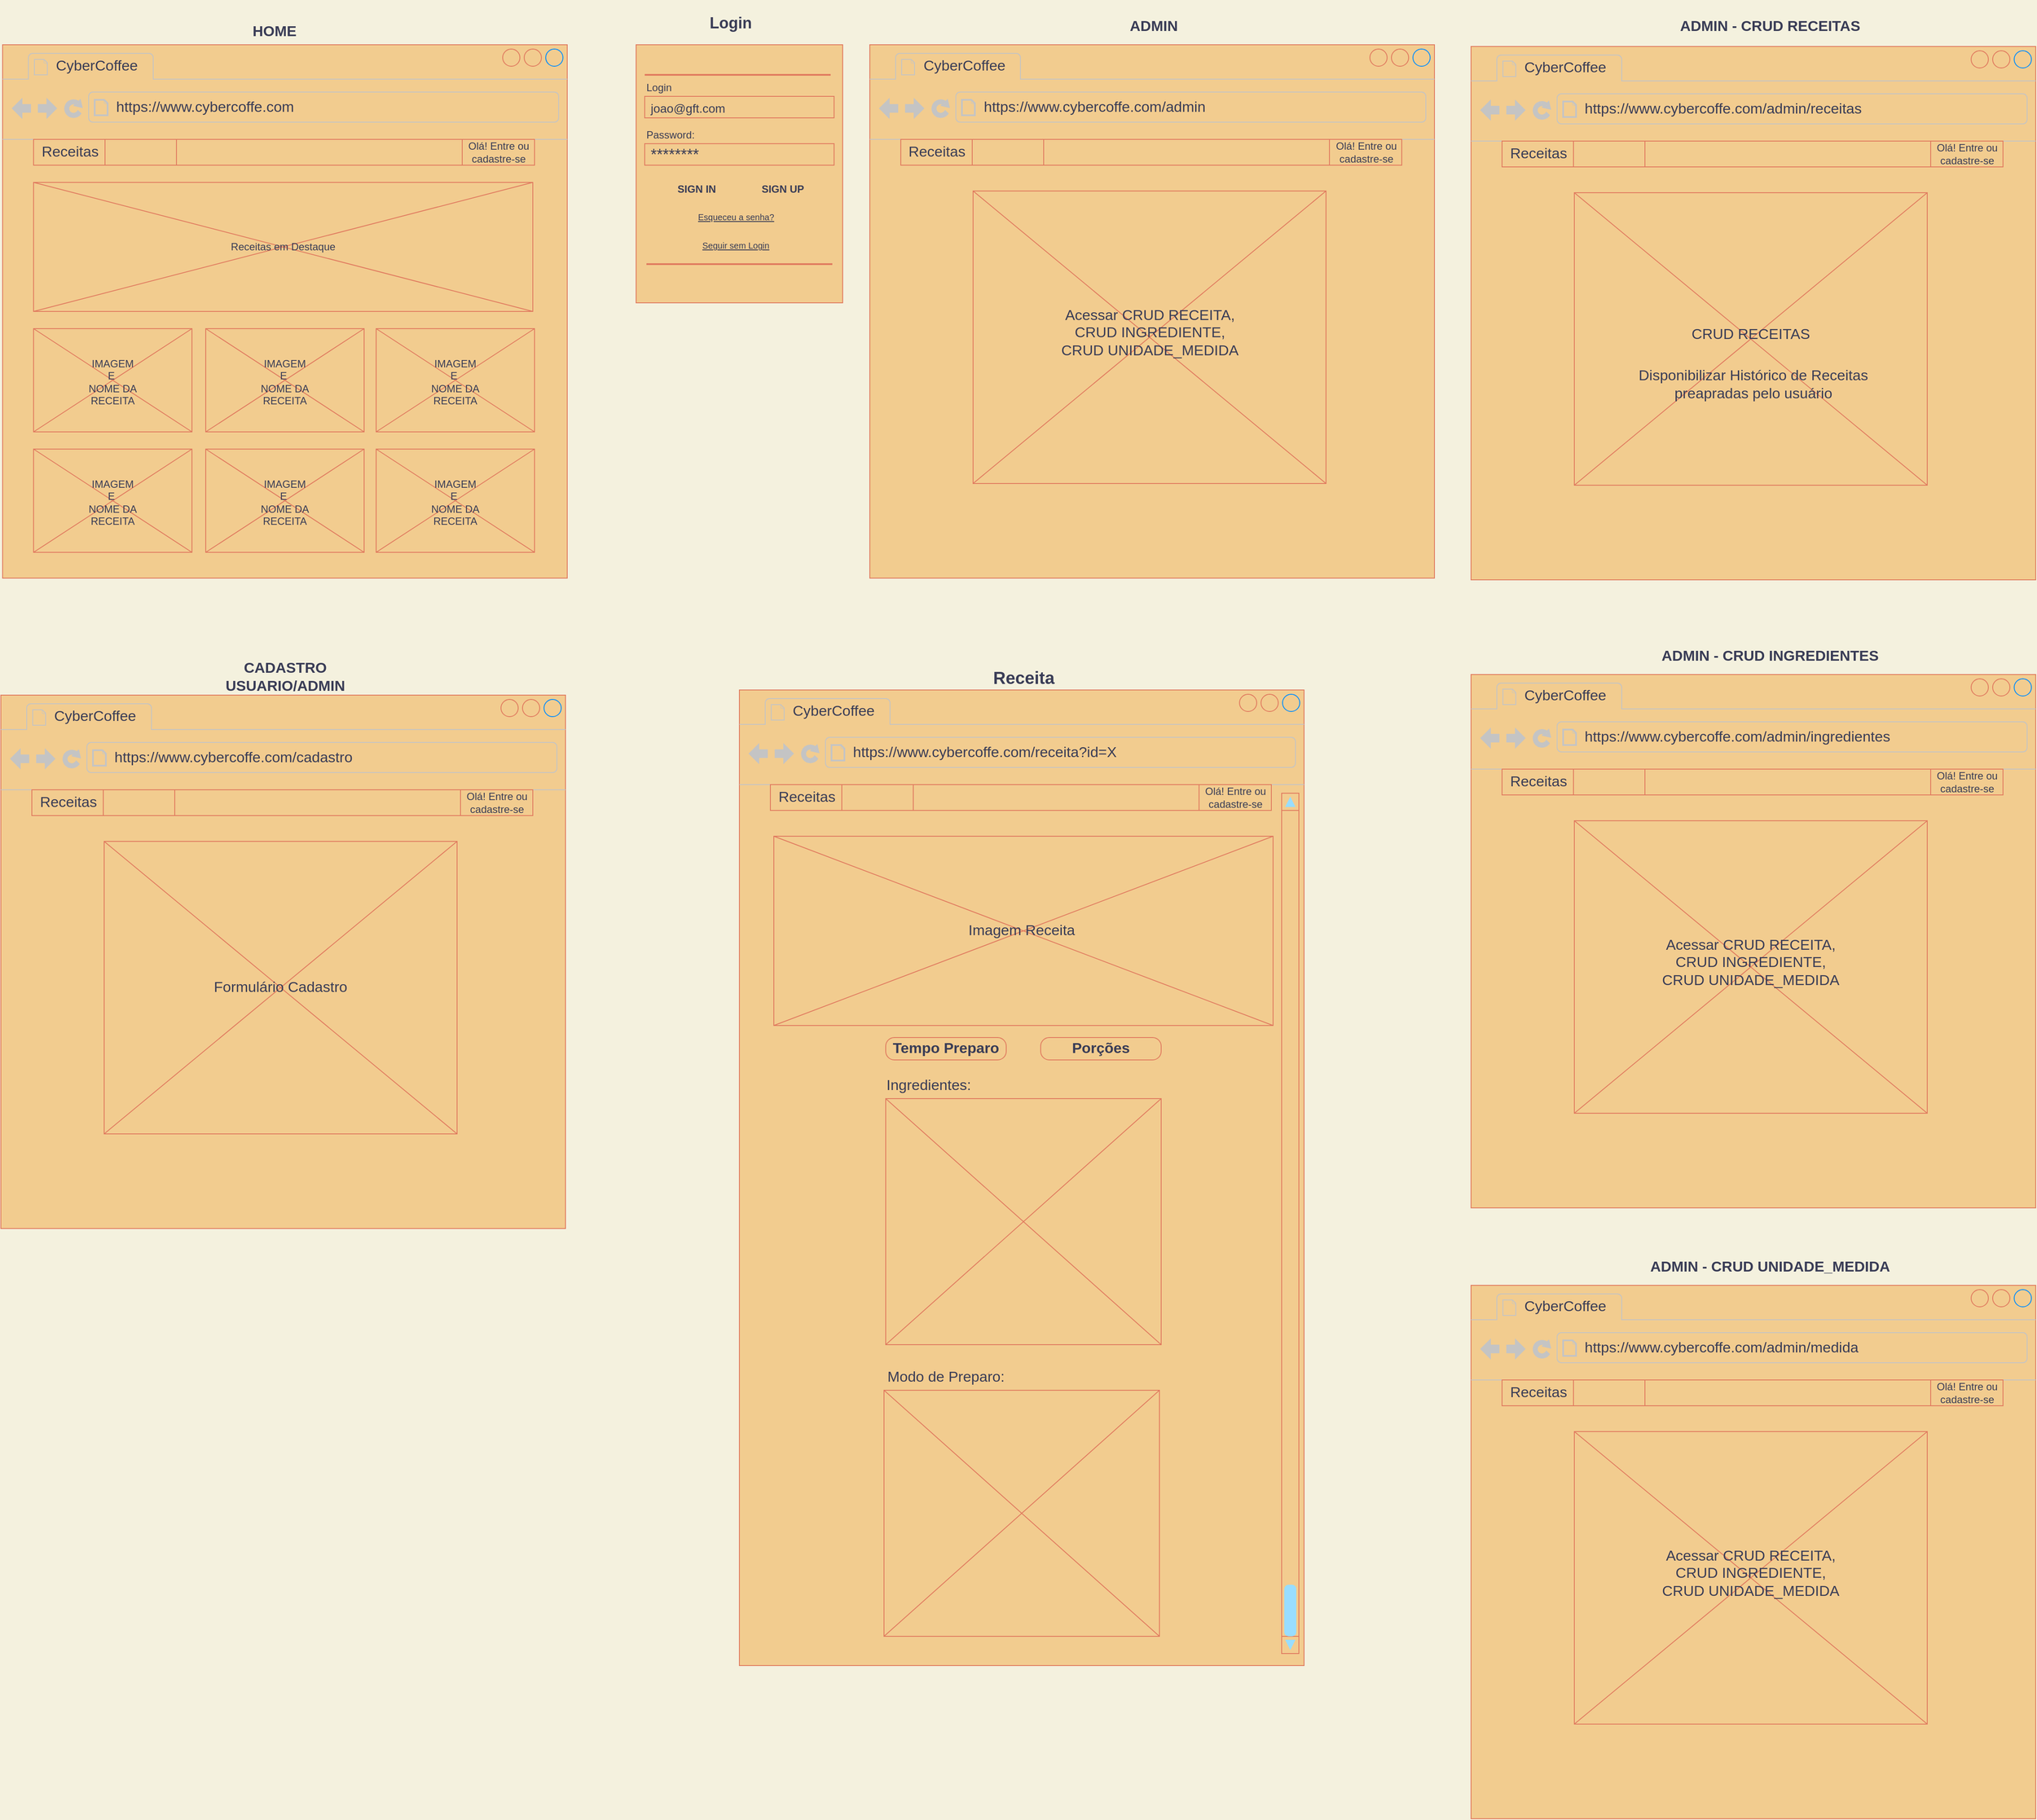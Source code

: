 <mxfile version="19.0.3" type="device"><diagram id="jjVyW16uCCiBcbhnfG_C" name="Página-1"><mxGraphModel dx="2031" dy="3574" grid="1" gridSize="10" guides="1" tooltips="1" connect="1" arrows="1" fold="1" page="1" pageScale="1" pageWidth="827" pageHeight="1169" background="#F4F1DE" math="0" shadow="0"><root><mxCell id="0"/><mxCell id="1" parent="0"/><mxCell id="4cpwb8v6ykWCGpFKs08z-1" value="" style="strokeWidth=1;shadow=0;dashed=0;align=center;html=1;shape=mxgraph.mockup.containers.browserWindow;rSize=0;strokeColor=#E07A5F;strokeColor2=#008cff;strokeColor3=#c4c4c4;mainText=,;recursiveResize=0;fillColor=#F2CC8F;fontColor=#393C56;" parent="1" vertex="1"><mxGeometry x="14" y="-1960" width="656" height="620" as="geometry"/></mxCell><mxCell id="4cpwb8v6ykWCGpFKs08z-2" value="CyberCoffee" style="strokeWidth=1;shadow=0;dashed=0;align=center;html=1;shape=mxgraph.mockup.containers.anchor;fontSize=17;fontColor=#393C56;align=left;fillColor=#F2CC8F;strokeColor=#E07A5F;" parent="4cpwb8v6ykWCGpFKs08z-1" vertex="1"><mxGeometry x="60" y="12" width="110" height="26" as="geometry"/></mxCell><mxCell id="4cpwb8v6ykWCGpFKs08z-3" value="https://www.cybercoffe.com" style="strokeWidth=1;shadow=0;dashed=0;align=center;html=1;shape=mxgraph.mockup.containers.anchor;rSize=0;fontSize=17;fontColor=#393C56;align=left;fillColor=#F2CC8F;strokeColor=#E07A5F;" parent="4cpwb8v6ykWCGpFKs08z-1" vertex="1"><mxGeometry x="130" y="60" width="250" height="26" as="geometry"/></mxCell><mxCell id="9Ux-P8UsHL5YYYTWei8G-8" value="" style="strokeWidth=1;shadow=0;dashed=0;align=center;html=1;shape=mxgraph.mockup.forms.rrect;rSize=0;strokeColor=#E07A5F;fillColor=#F2CC8F;fontColor=#393C56;" vertex="1" parent="4cpwb8v6ykWCGpFKs08z-1"><mxGeometry x="36" y="110" width="498" height="30" as="geometry"/></mxCell><mxCell id="9Ux-P8UsHL5YYYTWei8G-9" value="Receitas" style="strokeColor=#E07A5F;fillColor=#F2CC8F;strokeWidth=1;shadow=0;dashed=0;align=center;html=1;shape=mxgraph.mockup.forms.rrect;rSize=0;fontSize=17;fontColor=#393C56;" vertex="1" parent="9Ux-P8UsHL5YYYTWei8G-8"><mxGeometry width="83" height="30" as="geometry"/></mxCell><mxCell id="9Ux-P8UsHL5YYYTWei8G-10" value="" style="strokeColor=#E07A5F;fillColor=#F2CC8F;strokeWidth=1;shadow=0;dashed=0;align=center;html=1;shape=mxgraph.mockup.forms.rrect;rSize=0;fontSize=17;fontColor=#393C56;" vertex="1" parent="9Ux-P8UsHL5YYYTWei8G-8"><mxGeometry x="83" width="83" height="30" as="geometry"/></mxCell><mxCell id="9Ux-P8UsHL5YYYTWei8G-15" value="Olá! Entre ou &lt;br&gt;cadastre-se" style="strokeWidth=1;shadow=0;dashed=0;align=center;html=1;shape=mxgraph.mockup.forms.rrect;rSize=0;strokeColor=#E07A5F;fillColor=#F2CC8F;fontColor=#393C56;" vertex="1" parent="4cpwb8v6ykWCGpFKs08z-1"><mxGeometry x="534" y="110" width="84" height="30" as="geometry"/></mxCell><mxCell id="9Ux-P8UsHL5YYYTWei8G-20" value="" style="verticalLabelPosition=bottom;shadow=0;dashed=0;align=center;html=1;verticalAlign=top;strokeWidth=1;shape=mxgraph.mockup.graphics.simpleIcon;strokeColor=#E07A5F;fillColor=#F2CC8F;fontColor=#393C56;" vertex="1" parent="4cpwb8v6ykWCGpFKs08z-1"><mxGeometry x="236" y="330" width="184" height="120" as="geometry"/></mxCell><mxCell id="9Ux-P8UsHL5YYYTWei8G-23" value="&lt;br&gt;IMAGEM E&amp;nbsp;&lt;br&gt;NOME DA RECEITA" style="text;html=1;strokeColor=none;fillColor=none;align=center;verticalAlign=middle;whiteSpace=wrap;rounded=0;fontColor=#393C56;" vertex="1" parent="4cpwb8v6ykWCGpFKs08z-1"><mxGeometry x="298" y="370" width="60" height="30" as="geometry"/></mxCell><mxCell id="9Ux-P8UsHL5YYYTWei8G-50" value="" style="verticalLabelPosition=bottom;shadow=0;dashed=0;align=center;html=1;verticalAlign=top;strokeWidth=1;shape=mxgraph.mockup.graphics.simpleIcon;strokeColor=#E07A5F;fillColor=#F2CC8F;fontColor=#393C56;" vertex="1" parent="4cpwb8v6ykWCGpFKs08z-1"><mxGeometry x="36" y="330" width="184" height="120" as="geometry"/></mxCell><mxCell id="9Ux-P8UsHL5YYYTWei8G-51" value="&lt;br&gt;IMAGEM E&amp;nbsp;&lt;br&gt;NOME DA RECEITA" style="text;html=1;strokeColor=none;fillColor=none;align=center;verticalAlign=middle;whiteSpace=wrap;rounded=0;fontColor=#393C56;" vertex="1" parent="4cpwb8v6ykWCGpFKs08z-1"><mxGeometry x="98" y="370" width="60" height="30" as="geometry"/></mxCell><mxCell id="9Ux-P8UsHL5YYYTWei8G-53" value="" style="verticalLabelPosition=bottom;shadow=0;dashed=0;align=center;html=1;verticalAlign=top;strokeWidth=1;shape=mxgraph.mockup.graphics.simpleIcon;strokeColor=#E07A5F;fillColor=#F2CC8F;fontColor=#393C56;" vertex="1" parent="4cpwb8v6ykWCGpFKs08z-1"><mxGeometry x="434" y="330" width="184" height="120" as="geometry"/></mxCell><mxCell id="9Ux-P8UsHL5YYYTWei8G-54" value="&lt;br&gt;IMAGEM E&amp;nbsp;&lt;br&gt;NOME DA RECEITA" style="text;html=1;strokeColor=none;fillColor=none;align=center;verticalAlign=middle;whiteSpace=wrap;rounded=0;fontColor=#393C56;" vertex="1" parent="4cpwb8v6ykWCGpFKs08z-1"><mxGeometry x="496" y="370" width="60" height="30" as="geometry"/></mxCell><mxCell id="9Ux-P8UsHL5YYYTWei8G-55" value="" style="verticalLabelPosition=bottom;shadow=0;dashed=0;align=center;html=1;verticalAlign=top;strokeWidth=1;shape=mxgraph.mockup.graphics.simpleIcon;strokeColor=#E07A5F;fillColor=#F2CC8F;fontColor=#393C56;" vertex="1" parent="4cpwb8v6ykWCGpFKs08z-1"><mxGeometry x="236" y="470" width="184" height="120" as="geometry"/></mxCell><mxCell id="9Ux-P8UsHL5YYYTWei8G-56" value="&lt;br&gt;IMAGEM E&amp;nbsp;&lt;br&gt;NOME DA RECEITA" style="text;html=1;strokeColor=none;fillColor=none;align=center;verticalAlign=middle;whiteSpace=wrap;rounded=0;fontColor=#393C56;" vertex="1" parent="4cpwb8v6ykWCGpFKs08z-1"><mxGeometry x="298" y="510" width="60" height="30" as="geometry"/></mxCell><mxCell id="9Ux-P8UsHL5YYYTWei8G-57" value="" style="verticalLabelPosition=bottom;shadow=0;dashed=0;align=center;html=1;verticalAlign=top;strokeWidth=1;shape=mxgraph.mockup.graphics.simpleIcon;strokeColor=#E07A5F;fillColor=#F2CC8F;fontColor=#393C56;" vertex="1" parent="4cpwb8v6ykWCGpFKs08z-1"><mxGeometry x="36" y="470" width="184" height="120" as="geometry"/></mxCell><mxCell id="9Ux-P8UsHL5YYYTWei8G-58" value="&lt;br&gt;IMAGEM E&amp;nbsp;&lt;br&gt;NOME DA RECEITA" style="text;html=1;strokeColor=none;fillColor=none;align=center;verticalAlign=middle;whiteSpace=wrap;rounded=0;fontColor=#393C56;" vertex="1" parent="4cpwb8v6ykWCGpFKs08z-1"><mxGeometry x="98" y="510" width="60" height="30" as="geometry"/></mxCell><mxCell id="9Ux-P8UsHL5YYYTWei8G-59" value="" style="verticalLabelPosition=bottom;shadow=0;dashed=0;align=center;html=1;verticalAlign=top;strokeWidth=1;shape=mxgraph.mockup.graphics.simpleIcon;strokeColor=#E07A5F;fillColor=#F2CC8F;fontColor=#393C56;" vertex="1" parent="4cpwb8v6ykWCGpFKs08z-1"><mxGeometry x="434" y="470" width="184" height="120" as="geometry"/></mxCell><mxCell id="9Ux-P8UsHL5YYYTWei8G-60" value="&lt;br&gt;IMAGEM E&amp;nbsp;&lt;br&gt;NOME DA RECEITA" style="text;html=1;strokeColor=none;fillColor=none;align=center;verticalAlign=middle;whiteSpace=wrap;rounded=0;fontColor=#393C56;" vertex="1" parent="4cpwb8v6ykWCGpFKs08z-1"><mxGeometry x="496" y="510" width="60" height="30" as="geometry"/></mxCell><mxCell id="4cpwb8v6ykWCGpFKs08z-4" value="&lt;font style=&quot;font-size: 18px;&quot;&gt;&lt;b&gt;Login&lt;/b&gt;&lt;/font&gt;" style="text;html=1;strokeColor=none;fillColor=none;align=center;verticalAlign=middle;whiteSpace=wrap;rounded=0;fontColor=#393C56;" parent="1" vertex="1"><mxGeometry x="810" y="-2000" width="100" height="30" as="geometry"/></mxCell><mxCell id="4cpwb8v6ykWCGpFKs08z-5" value="" style="strokeWidth=1;shadow=0;dashed=0;align=center;html=1;shape=mxgraph.mockup.forms.rrect;rSize=0;strokeColor=#E07A5F;fillColor=#F2CC8F;fontSize=18;fontColor=#393C56;" parent="1" vertex="1"><mxGeometry x="750" y="-1960" width="240" height="300" as="geometry"/></mxCell><mxCell id="4cpwb8v6ykWCGpFKs08z-6" value="" style="strokeWidth=1;shadow=0;dashed=0;align=center;html=1;shape=mxgraph.mockup.forms.anchor;fontSize=12;fontColor=#393C56;align=left;resizeWidth=1;spacingLeft=0;fillColor=#F2CC8F;strokeColor=#E07A5F;" parent="4cpwb8v6ykWCGpFKs08z-5" vertex="1"><mxGeometry width="120" height="20" relative="1" as="geometry"><mxPoint x="10" y="10" as="offset"/></mxGeometry></mxCell><mxCell id="4cpwb8v6ykWCGpFKs08z-7" value="" style="shape=line;strokeColor=#E07A5F;strokeWidth=2;html=1;resizeWidth=1;fontSize=18;fillColor=#F2CC8F;fontColor=#393C56;" parent="4cpwb8v6ykWCGpFKs08z-5" vertex="1"><mxGeometry width="216" height="10" relative="1" as="geometry"><mxPoint x="10" y="30" as="offset"/></mxGeometry></mxCell><mxCell id="4cpwb8v6ykWCGpFKs08z-8" value="Login" style="strokeWidth=1;shadow=0;dashed=0;align=center;html=1;shape=mxgraph.mockup.forms.anchor;fontSize=12;fontColor=#393C56;align=left;resizeWidth=1;spacingLeft=0;fillColor=#F2CC8F;strokeColor=#E07A5F;" parent="4cpwb8v6ykWCGpFKs08z-5" vertex="1"><mxGeometry width="120" height="20" relative="1" as="geometry"><mxPoint x="10" y="40" as="offset"/></mxGeometry></mxCell><mxCell id="4cpwb8v6ykWCGpFKs08z-9" value="&lt;font style=&quot;font-size: 14px;&quot;&gt;joao@gft.com&lt;/font&gt;" style="strokeWidth=1;shadow=0;dashed=0;align=center;html=1;shape=mxgraph.mockup.forms.rrect;rSize=0;strokeColor=#E07A5F;fontColor=#393C56;align=left;spacingLeft=5;resizeWidth=1;fontSize=18;fillColor=#F2CC8F;" parent="4cpwb8v6ykWCGpFKs08z-5" vertex="1"><mxGeometry width="220" height="25" relative="1" as="geometry"><mxPoint x="10" y="60" as="offset"/></mxGeometry></mxCell><mxCell id="4cpwb8v6ykWCGpFKs08z-10" value="Password:" style="strokeWidth=1;shadow=0;dashed=0;align=center;html=1;shape=mxgraph.mockup.forms.anchor;fontSize=12;fontColor=#393C56;align=left;resizeWidth=1;spacingLeft=0;fillColor=#F2CC8F;strokeColor=#E07A5F;" parent="4cpwb8v6ykWCGpFKs08z-5" vertex="1"><mxGeometry width="120" height="20" relative="1" as="geometry"><mxPoint x="10" y="95" as="offset"/></mxGeometry></mxCell><mxCell id="4cpwb8v6ykWCGpFKs08z-11" value="********" style="strokeWidth=1;shadow=0;dashed=0;align=center;html=1;shape=mxgraph.mockup.forms.rrect;rSize=0;strokeColor=#E07A5F;fontColor=#393C56;align=left;spacingLeft=5;resizeWidth=1;fontSize=18;fillColor=#F2CC8F;" parent="4cpwb8v6ykWCGpFKs08z-5" vertex="1"><mxGeometry width="220" height="25" relative="1" as="geometry"><mxPoint x="10" y="115" as="offset"/></mxGeometry></mxCell><mxCell id="4cpwb8v6ykWCGpFKs08z-12" value="&lt;font style=&quot;font-size: 12px;&quot;&gt;SIGN IN&lt;/font&gt;" style="strokeWidth=1;shadow=0;dashed=0;align=center;html=1;shape=mxgraph.mockup.forms.rrect;rSize=5;strokeColor=none;fontColor=#393C56;fillColor=#F2CC8F;fontSize=16;fontStyle=1;" parent="4cpwb8v6ykWCGpFKs08z-5" vertex="1"><mxGeometry y="1" width="60" height="20" relative="1" as="geometry"><mxPoint x="40" y="-144" as="offset"/></mxGeometry></mxCell><mxCell id="4cpwb8v6ykWCGpFKs08z-13" value="&lt;font style=&quot;font-size: 10px;&quot;&gt;Esqueceu a senha?&lt;/font&gt;" style="strokeWidth=1;shadow=0;dashed=0;align=center;html=1;shape=mxgraph.mockup.forms.anchor;fontSize=12;fontColor=#393C56;align=left;spacingLeft=0;fontStyle=4;resizeWidth=1;fillColor=#F2CC8F;strokeColor=#E07A5F;" parent="4cpwb8v6ykWCGpFKs08z-5" vertex="1"><mxGeometry y="1" width="100" height="20" relative="1" as="geometry"><mxPoint x="70" y="-110" as="offset"/></mxGeometry></mxCell><mxCell id="4cpwb8v6ykWCGpFKs08z-14" value="" style="shape=line;strokeColor=#E07A5F;strokeWidth=2;html=1;resizeWidth=1;fontSize=18;fillColor=#F2CC8F;fontColor=#393C56;" parent="4cpwb8v6ykWCGpFKs08z-5" vertex="1"><mxGeometry y="1" width="216" height="10" relative="1" as="geometry"><mxPoint x="12" y="-50" as="offset"/></mxGeometry></mxCell><mxCell id="4cpwb8v6ykWCGpFKs08z-15" value="" style="strokeWidth=1;shadow=0;dashed=0;align=center;html=1;shape=mxgraph.mockup.forms.anchor;fontSize=12;fontColor=#393C56;align=left;spacingLeft=0;resizeWidth=1;fillColor=#F2CC8F;strokeColor=#E07A5F;" parent="4cpwb8v6ykWCGpFKs08z-5" vertex="1"><mxGeometry y="1" width="180" height="20" relative="1" as="geometry"><mxPoint x="10" y="-70" as="offset"/></mxGeometry></mxCell><mxCell id="4cpwb8v6ykWCGpFKs08z-17" value="&lt;font style=&quot;font-size: 12px;&quot;&gt;SIGN UP&lt;/font&gt;" style="strokeWidth=1;shadow=0;dashed=0;align=center;html=1;shape=mxgraph.mockup.forms.rrect;rSize=5;strokeColor=none;fontColor=#393C56;fillColor=#F2CC8F;fontSize=16;fontStyle=1;" parent="4cpwb8v6ykWCGpFKs08z-5" vertex="1"><mxGeometry x="140" y="156" width="60" height="20" as="geometry"/></mxCell><mxCell id="4cpwb8v6ykWCGpFKs08z-18" value="&lt;span style=&quot;font-size: 10px;&quot;&gt;Seguir sem Login&lt;/span&gt;" style="strokeWidth=1;shadow=0;dashed=0;align=center;html=1;shape=mxgraph.mockup.forms.anchor;fontSize=12;fontColor=#393C56;align=left;spacingLeft=0;fontStyle=4;resizeWidth=1;fillColor=#F2CC8F;strokeColor=#E07A5F;" parent="4cpwb8v6ykWCGpFKs08z-5" vertex="1"><mxGeometry x="75" y="223" width="90" height="20" as="geometry"/></mxCell><mxCell id="9Ux-P8UsHL5YYYTWei8G-18" value="" style="verticalLabelPosition=bottom;shadow=0;dashed=0;align=center;html=1;verticalAlign=top;strokeWidth=1;shape=mxgraph.mockup.graphics.simpleIcon;strokeColor=#E07A5F;fillColor=#F2CC8F;fontColor=#393C56;" vertex="1" parent="1"><mxGeometry x="50" y="-1800" width="580" height="150" as="geometry"/></mxCell><mxCell id="9Ux-P8UsHL5YYYTWei8G-61" value="Receitas em Destaque" style="text;html=1;strokeColor=none;fillColor=none;align=center;verticalAlign=middle;whiteSpace=wrap;rounded=0;fontColor=#393C56;" vertex="1" parent="1"><mxGeometry x="265" y="-1740" width="150" height="30" as="geometry"/></mxCell><mxCell id="9Ux-P8UsHL5YYYTWei8G-62" value="&lt;font style=&quot;font-size: 17px;&quot;&gt;&lt;b&gt;HOME&lt;/b&gt;&lt;/font&gt;" style="text;html=1;strokeColor=none;fillColor=none;align=center;verticalAlign=middle;whiteSpace=wrap;rounded=0;fontColor=#393C56;" vertex="1" parent="1"><mxGeometry x="300" y="-1990" width="60" height="30" as="geometry"/></mxCell><mxCell id="9Ux-P8UsHL5YYYTWei8G-63" value="" style="strokeWidth=1;shadow=0;dashed=0;align=center;html=1;shape=mxgraph.mockup.containers.browserWindow;rSize=0;strokeColor=#E07A5F;strokeColor2=#008cff;strokeColor3=#c4c4c4;mainText=,;recursiveResize=0;fillColor=#F2CC8F;fontColor=#393C56;" vertex="1" parent="1"><mxGeometry x="12" y="-1204" width="656" height="620" as="geometry"/></mxCell><mxCell id="9Ux-P8UsHL5YYYTWei8G-64" value="CyberCoffee" style="strokeWidth=1;shadow=0;dashed=0;align=center;html=1;shape=mxgraph.mockup.containers.anchor;fontSize=17;fontColor=#393C56;align=left;fillColor=#F2CC8F;strokeColor=#E07A5F;" vertex="1" parent="9Ux-P8UsHL5YYYTWei8G-63"><mxGeometry x="60" y="12" width="110" height="26" as="geometry"/></mxCell><mxCell id="9Ux-P8UsHL5YYYTWei8G-65" value="https://www.cybercoffe.com/cadastro" style="strokeWidth=1;shadow=0;dashed=0;align=center;html=1;shape=mxgraph.mockup.containers.anchor;rSize=0;fontSize=17;fontColor=#393C56;align=left;fillColor=#F2CC8F;strokeColor=#E07A5F;" vertex="1" parent="9Ux-P8UsHL5YYYTWei8G-63"><mxGeometry x="130" y="60" width="300" height="26" as="geometry"/></mxCell><mxCell id="9Ux-P8UsHL5YYYTWei8G-66" value="" style="strokeWidth=1;shadow=0;dashed=0;align=center;html=1;shape=mxgraph.mockup.forms.rrect;rSize=0;strokeColor=#E07A5F;fillColor=#F2CC8F;fontColor=#393C56;" vertex="1" parent="9Ux-P8UsHL5YYYTWei8G-63"><mxGeometry x="36" y="110" width="498" height="30" as="geometry"/></mxCell><mxCell id="9Ux-P8UsHL5YYYTWei8G-67" value="Receitas" style="strokeColor=#E07A5F;fillColor=#F2CC8F;strokeWidth=1;shadow=0;dashed=0;align=center;html=1;shape=mxgraph.mockup.forms.rrect;rSize=0;fontSize=17;fontColor=#393C56;" vertex="1" parent="9Ux-P8UsHL5YYYTWei8G-66"><mxGeometry width="83" height="30" as="geometry"/></mxCell><mxCell id="9Ux-P8UsHL5YYYTWei8G-68" value="" style="strokeColor=#E07A5F;fillColor=#F2CC8F;strokeWidth=1;shadow=0;dashed=0;align=center;html=1;shape=mxgraph.mockup.forms.rrect;rSize=0;fontSize=17;fontColor=#393C56;" vertex="1" parent="9Ux-P8UsHL5YYYTWei8G-66"><mxGeometry x="83" width="83" height="30" as="geometry"/></mxCell><mxCell id="9Ux-P8UsHL5YYYTWei8G-69" value="Olá! Entre ou &lt;br&gt;cadastre-se" style="strokeWidth=1;shadow=0;dashed=0;align=center;html=1;shape=mxgraph.mockup.forms.rrect;rSize=0;strokeColor=#E07A5F;fillColor=#F2CC8F;fontColor=#393C56;" vertex="1" parent="9Ux-P8UsHL5YYYTWei8G-63"><mxGeometry x="534" y="110" width="84" height="30" as="geometry"/></mxCell><mxCell id="9Ux-P8UsHL5YYYTWei8G-99" value="" style="verticalLabelPosition=bottom;shadow=0;dashed=0;align=center;html=1;verticalAlign=top;strokeWidth=1;shape=mxgraph.mockup.graphics.simpleIcon;strokeColor=#E07A5F;fontSize=17;fillColor=#F2CC8F;fontColor=#393C56;" vertex="1" parent="9Ux-P8UsHL5YYYTWei8G-63"><mxGeometry x="120" y="170" width="410" height="340" as="geometry"/></mxCell><mxCell id="9Ux-P8UsHL5YYYTWei8G-100" value="Formulário Cadastro" style="text;html=1;strokeColor=none;fillColor=none;align=center;verticalAlign=middle;whiteSpace=wrap;rounded=0;fontSize=17;fontColor=#393C56;" vertex="1" parent="9Ux-P8UsHL5YYYTWei8G-63"><mxGeometry x="215" y="325" width="220" height="30" as="geometry"/></mxCell><mxCell id="9Ux-P8UsHL5YYYTWei8G-84" value="&lt;span style=&quot;font-size: 17px;&quot;&gt;&lt;b&gt;CADASTRO USUARIO/ADMIN&lt;/b&gt;&lt;/span&gt;" style="text;html=1;strokeColor=none;fillColor=none;align=center;verticalAlign=middle;whiteSpace=wrap;rounded=0;fontColor=#393C56;" vertex="1" parent="1"><mxGeometry x="253.5" y="-1256" width="177" height="61" as="geometry"/></mxCell><mxCell id="9Ux-P8UsHL5YYYTWei8G-101" value="" style="strokeWidth=1;shadow=0;dashed=0;align=center;html=1;shape=mxgraph.mockup.containers.browserWindow;rSize=0;strokeColor=#E07A5F;strokeColor2=#008cff;strokeColor3=#c4c4c4;mainText=,;recursiveResize=0;fillColor=#F2CC8F;fontColor=#393C56;" vertex="1" parent="1"><mxGeometry x="870" y="-1210" width="656" height="1134" as="geometry"/></mxCell><mxCell id="9Ux-P8UsHL5YYYTWei8G-102" value="CyberCoffee" style="strokeWidth=1;shadow=0;dashed=0;align=center;html=1;shape=mxgraph.mockup.containers.anchor;fontSize=17;fontColor=#393C56;align=left;fillColor=#F2CC8F;strokeColor=#E07A5F;" vertex="1" parent="9Ux-P8UsHL5YYYTWei8G-101"><mxGeometry x="60" y="12" width="110" height="26" as="geometry"/></mxCell><mxCell id="9Ux-P8UsHL5YYYTWei8G-103" value="https://www.cybercoffe.com/receita?id=X" style="strokeWidth=1;shadow=0;dashed=0;align=center;html=1;shape=mxgraph.mockup.containers.anchor;rSize=0;fontSize=17;fontColor=#393C56;align=left;fillColor=#F2CC8F;strokeColor=#E07A5F;" vertex="1" parent="9Ux-P8UsHL5YYYTWei8G-101"><mxGeometry x="130" y="60" width="330" height="26" as="geometry"/></mxCell><mxCell id="9Ux-P8UsHL5YYYTWei8G-104" value="" style="strokeWidth=1;shadow=0;dashed=0;align=center;html=1;shape=mxgraph.mockup.forms.rrect;rSize=0;strokeColor=#E07A5F;fillColor=#F2CC8F;fontColor=#393C56;" vertex="1" parent="9Ux-P8UsHL5YYYTWei8G-101"><mxGeometry x="36" y="110" width="498" height="30" as="geometry"/></mxCell><mxCell id="9Ux-P8UsHL5YYYTWei8G-105" value="Receitas" style="strokeColor=#E07A5F;fillColor=#F2CC8F;strokeWidth=1;shadow=0;dashed=0;align=center;html=1;shape=mxgraph.mockup.forms.rrect;rSize=0;fontSize=17;fontColor=#393C56;" vertex="1" parent="9Ux-P8UsHL5YYYTWei8G-104"><mxGeometry width="83" height="30" as="geometry"/></mxCell><mxCell id="9Ux-P8UsHL5YYYTWei8G-106" value="" style="strokeColor=#E07A5F;fillColor=#F2CC8F;strokeWidth=1;shadow=0;dashed=0;align=center;html=1;shape=mxgraph.mockup.forms.rrect;rSize=0;fontSize=17;fontColor=#393C56;" vertex="1" parent="9Ux-P8UsHL5YYYTWei8G-104"><mxGeometry x="83" width="83" height="30" as="geometry"/></mxCell><mxCell id="9Ux-P8UsHL5YYYTWei8G-107" value="Olá! Entre ou &lt;br&gt;cadastre-se" style="strokeWidth=1;shadow=0;dashed=0;align=center;html=1;shape=mxgraph.mockup.forms.rrect;rSize=0;strokeColor=#E07A5F;fillColor=#F2CC8F;fontColor=#393C56;" vertex="1" parent="9Ux-P8UsHL5YYYTWei8G-101"><mxGeometry x="534" y="110" width="84" height="30" as="geometry"/></mxCell><mxCell id="9Ux-P8UsHL5YYYTWei8G-108" value="" style="verticalLabelPosition=bottom;shadow=0;dashed=0;align=center;html=1;verticalAlign=top;strokeWidth=1;shape=mxgraph.mockup.graphics.simpleIcon;strokeColor=#E07A5F;fontSize=17;fillColor=#F2CC8F;fontColor=#393C56;" vertex="1" parent="9Ux-P8UsHL5YYYTWei8G-101"><mxGeometry x="40" y="170" width="580" height="220" as="geometry"/></mxCell><mxCell id="9Ux-P8UsHL5YYYTWei8G-109" value="Imagem Receita" style="text;html=1;strokeColor=none;fillColor=none;align=center;verticalAlign=middle;whiteSpace=wrap;rounded=0;fontSize=17;fontColor=#393C56;" vertex="1" parent="9Ux-P8UsHL5YYYTWei8G-101"><mxGeometry x="218" y="265" width="220" height="30" as="geometry"/></mxCell><mxCell id="9Ux-P8UsHL5YYYTWei8G-111" value="Tempo Preparo" style="strokeWidth=1;shadow=0;dashed=0;align=center;html=1;shape=mxgraph.mockup.buttons.button;strokeColor=#E07A5F;fontColor=#393C56;mainText=;buttonStyle=round;fontSize=17;fontStyle=1;fillColor=#F2CC8F;whiteSpace=wrap;" vertex="1" parent="9Ux-P8UsHL5YYYTWei8G-101"><mxGeometry x="170" y="404" width="140" height="26" as="geometry"/></mxCell><mxCell id="9Ux-P8UsHL5YYYTWei8G-112" value="Porções" style="strokeWidth=1;shadow=0;dashed=0;align=center;html=1;shape=mxgraph.mockup.buttons.button;strokeColor=#E07A5F;fontColor=#393C56;mainText=;buttonStyle=round;fontSize=17;fontStyle=1;fillColor=#F2CC8F;whiteSpace=wrap;" vertex="1" parent="9Ux-P8UsHL5YYYTWei8G-101"><mxGeometry x="350" y="404" width="140" height="26" as="geometry"/></mxCell><mxCell id="9Ux-P8UsHL5YYYTWei8G-120" value="" style="verticalLabelPosition=bottom;shadow=0;dashed=0;align=center;html=1;verticalAlign=top;strokeWidth=1;shape=mxgraph.mockup.graphics.simpleIcon;strokeColor=#E07A5F;fontSize=17;fillColor=#F2CC8F;fontColor=#393C56;" vertex="1" parent="9Ux-P8UsHL5YYYTWei8G-101"><mxGeometry x="170" y="475" width="320" height="286" as="geometry"/></mxCell><mxCell id="9Ux-P8UsHL5YYYTWei8G-121" value="" style="verticalLabelPosition=bottom;shadow=0;dashed=0;align=center;html=1;verticalAlign=top;strokeWidth=1;shape=mxgraph.mockup.navigation.scrollBar;strokeColor=#E07A5F;barPos=0;fillColor2=#99ddff;strokeColor2=none;direction=north;fontSize=17;fillColor=#F2CC8F;fontColor=#393C56;" vertex="1" parent="9Ux-P8UsHL5YYYTWei8G-101"><mxGeometry x="630" y="120" width="20" height="1000" as="geometry"/></mxCell><mxCell id="9Ux-P8UsHL5YYYTWei8G-122" value="Ingredientes:" style="text;html=1;strokeColor=none;fillColor=none;align=center;verticalAlign=middle;whiteSpace=wrap;rounded=0;fontSize=17;fontColor=#393C56;" vertex="1" parent="9Ux-P8UsHL5YYYTWei8G-101"><mxGeometry x="170" y="445" width="100" height="30" as="geometry"/></mxCell><mxCell id="9Ux-P8UsHL5YYYTWei8G-125" value="Modo de Preparo:" style="text;html=1;strokeColor=none;fillColor=none;align=center;verticalAlign=middle;whiteSpace=wrap;rounded=0;fontSize=17;fontColor=#393C56;" vertex="1" parent="9Ux-P8UsHL5YYYTWei8G-101"><mxGeometry x="170" y="784" width="140" height="30" as="geometry"/></mxCell><mxCell id="9Ux-P8UsHL5YYYTWei8G-110" value="&lt;b style=&quot;&quot;&gt;&lt;font style=&quot;font-size: 20px;&quot;&gt;Receita&lt;/font&gt;&lt;/b&gt;" style="text;html=1;strokeColor=none;fillColor=none;align=center;verticalAlign=middle;whiteSpace=wrap;rounded=0;fontColor=#393C56;" vertex="1" parent="1"><mxGeometry x="1111.5" y="-1256" width="177" height="61" as="geometry"/></mxCell><mxCell id="9Ux-P8UsHL5YYYTWei8G-124" value="" style="verticalLabelPosition=bottom;shadow=0;dashed=0;align=center;html=1;verticalAlign=top;strokeWidth=1;shape=mxgraph.mockup.graphics.simpleIcon;strokeColor=#E07A5F;fontSize=17;fillColor=#F2CC8F;fontColor=#393C56;" vertex="1" parent="1"><mxGeometry x="1038" y="-396" width="320" height="286" as="geometry"/></mxCell><mxCell id="9Ux-P8UsHL5YYYTWei8G-126" value="" style="strokeWidth=1;shadow=0;dashed=0;align=center;html=1;shape=mxgraph.mockup.containers.browserWindow;rSize=0;strokeColor=#E07A5F;strokeColor2=#008cff;strokeColor3=#c4c4c4;mainText=,;recursiveResize=0;fillColor=#F2CC8F;fontColor=#393C56;" vertex="1" parent="1"><mxGeometry x="1021.5" y="-1960" width="656" height="620" as="geometry"/></mxCell><mxCell id="9Ux-P8UsHL5YYYTWei8G-127" value="CyberCoffee" style="strokeWidth=1;shadow=0;dashed=0;align=center;html=1;shape=mxgraph.mockup.containers.anchor;fontSize=17;fontColor=#393C56;align=left;fillColor=#F2CC8F;strokeColor=#E07A5F;" vertex="1" parent="9Ux-P8UsHL5YYYTWei8G-126"><mxGeometry x="60" y="12" width="110" height="26" as="geometry"/></mxCell><mxCell id="9Ux-P8UsHL5YYYTWei8G-128" value="https://www.cybercoffe.com/admin" style="strokeWidth=1;shadow=0;dashed=0;align=center;html=1;shape=mxgraph.mockup.containers.anchor;rSize=0;fontSize=17;fontColor=#393C56;align=left;fillColor=#F2CC8F;strokeColor=#E07A5F;" vertex="1" parent="9Ux-P8UsHL5YYYTWei8G-126"><mxGeometry x="130" y="60" width="300" height="26" as="geometry"/></mxCell><mxCell id="9Ux-P8UsHL5YYYTWei8G-129" value="" style="strokeWidth=1;shadow=0;dashed=0;align=center;html=1;shape=mxgraph.mockup.forms.rrect;rSize=0;strokeColor=#E07A5F;fillColor=#F2CC8F;fontColor=#393C56;" vertex="1" parent="9Ux-P8UsHL5YYYTWei8G-126"><mxGeometry x="36" y="110" width="498" height="30" as="geometry"/></mxCell><mxCell id="9Ux-P8UsHL5YYYTWei8G-130" value="Receitas" style="strokeColor=#E07A5F;fillColor=#F2CC8F;strokeWidth=1;shadow=0;dashed=0;align=center;html=1;shape=mxgraph.mockup.forms.rrect;rSize=0;fontSize=17;fontColor=#393C56;" vertex="1" parent="9Ux-P8UsHL5YYYTWei8G-129"><mxGeometry width="83" height="30" as="geometry"/></mxCell><mxCell id="9Ux-P8UsHL5YYYTWei8G-131" value="" style="strokeColor=#E07A5F;fillColor=#F2CC8F;strokeWidth=1;shadow=0;dashed=0;align=center;html=1;shape=mxgraph.mockup.forms.rrect;rSize=0;fontSize=17;fontColor=#393C56;" vertex="1" parent="9Ux-P8UsHL5YYYTWei8G-129"><mxGeometry x="83" width="83" height="30" as="geometry"/></mxCell><mxCell id="9Ux-P8UsHL5YYYTWei8G-132" value="Olá! Entre ou &lt;br&gt;cadastre-se" style="strokeWidth=1;shadow=0;dashed=0;align=center;html=1;shape=mxgraph.mockup.forms.rrect;rSize=0;strokeColor=#E07A5F;fillColor=#F2CC8F;fontColor=#393C56;" vertex="1" parent="9Ux-P8UsHL5YYYTWei8G-126"><mxGeometry x="534" y="110" width="84" height="30" as="geometry"/></mxCell><mxCell id="9Ux-P8UsHL5YYYTWei8G-133" value="" style="verticalLabelPosition=bottom;shadow=0;dashed=0;align=center;html=1;verticalAlign=top;strokeWidth=1;shape=mxgraph.mockup.graphics.simpleIcon;strokeColor=#E07A5F;fontSize=17;fillColor=#F2CC8F;fontColor=#393C56;" vertex="1" parent="9Ux-P8UsHL5YYYTWei8G-126"><mxGeometry x="120" y="170" width="410" height="340" as="geometry"/></mxCell><mxCell id="9Ux-P8UsHL5YYYTWei8G-134" value="Acessar CRUD RECEITA, CRUD INGREDIENTE, CRUD UNIDADE_MEDIDA" style="text;html=1;strokeColor=none;fillColor=none;align=center;verticalAlign=middle;whiteSpace=wrap;rounded=0;fontSize=17;fontColor=#393C56;" vertex="1" parent="9Ux-P8UsHL5YYYTWei8G-126"><mxGeometry x="215" y="320" width="220" height="30" as="geometry"/></mxCell><mxCell id="9Ux-P8UsHL5YYYTWei8G-135" value="&lt;span style=&quot;font-size: 17px;&quot;&gt;&lt;b&gt;ADMIN&lt;/b&gt;&lt;/span&gt;" style="text;html=1;strokeColor=none;fillColor=none;align=center;verticalAlign=middle;whiteSpace=wrap;rounded=0;fontColor=#393C56;" vertex="1" parent="1"><mxGeometry x="1263" y="-2012" width="177" height="61" as="geometry"/></mxCell><mxCell id="9Ux-P8UsHL5YYYTWei8G-145" value="" style="strokeWidth=1;shadow=0;dashed=0;align=center;html=1;shape=mxgraph.mockup.containers.browserWindow;rSize=0;strokeColor=#E07A5F;strokeColor2=#008cff;strokeColor3=#c4c4c4;mainText=,;recursiveResize=0;fillColor=#F2CC8F;fontColor=#393C56;" vertex="1" parent="1"><mxGeometry x="1720" y="-1958" width="656" height="620" as="geometry"/></mxCell><mxCell id="9Ux-P8UsHL5YYYTWei8G-146" value="CyberCoffee" style="strokeWidth=1;shadow=0;dashed=0;align=center;html=1;shape=mxgraph.mockup.containers.anchor;fontSize=17;fontColor=#393C56;align=left;fillColor=#F2CC8F;strokeColor=#E07A5F;" vertex="1" parent="9Ux-P8UsHL5YYYTWei8G-145"><mxGeometry x="60" y="12" width="110" height="26" as="geometry"/></mxCell><mxCell id="9Ux-P8UsHL5YYYTWei8G-147" value="https://www.cybercoffe.com/admin/receitas" style="strokeWidth=1;shadow=0;dashed=0;align=center;html=1;shape=mxgraph.mockup.containers.anchor;rSize=0;fontSize=17;fontColor=#393C56;align=left;fillColor=#F2CC8F;strokeColor=#E07A5F;" vertex="1" parent="9Ux-P8UsHL5YYYTWei8G-145"><mxGeometry x="130" y="60" width="350" height="26" as="geometry"/></mxCell><mxCell id="9Ux-P8UsHL5YYYTWei8G-148" value="" style="strokeWidth=1;shadow=0;dashed=0;align=center;html=1;shape=mxgraph.mockup.forms.rrect;rSize=0;strokeColor=#E07A5F;fillColor=#F2CC8F;fontColor=#393C56;" vertex="1" parent="9Ux-P8UsHL5YYYTWei8G-145"><mxGeometry x="36" y="110" width="498" height="30" as="geometry"/></mxCell><mxCell id="9Ux-P8UsHL5YYYTWei8G-149" value="Receitas" style="strokeColor=#E07A5F;fillColor=#F2CC8F;strokeWidth=1;shadow=0;dashed=0;align=center;html=1;shape=mxgraph.mockup.forms.rrect;rSize=0;fontSize=17;fontColor=#393C56;" vertex="1" parent="9Ux-P8UsHL5YYYTWei8G-148"><mxGeometry width="83" height="30" as="geometry"/></mxCell><mxCell id="9Ux-P8UsHL5YYYTWei8G-150" value="" style="strokeColor=#E07A5F;fillColor=#F2CC8F;strokeWidth=1;shadow=0;dashed=0;align=center;html=1;shape=mxgraph.mockup.forms.rrect;rSize=0;fontSize=17;fontColor=#393C56;" vertex="1" parent="9Ux-P8UsHL5YYYTWei8G-148"><mxGeometry x="83" width="83" height="30" as="geometry"/></mxCell><mxCell id="9Ux-P8UsHL5YYYTWei8G-151" value="Olá! Entre ou &lt;br&gt;cadastre-se" style="strokeWidth=1;shadow=0;dashed=0;align=center;html=1;shape=mxgraph.mockup.forms.rrect;rSize=0;strokeColor=#E07A5F;fillColor=#F2CC8F;fontColor=#393C56;" vertex="1" parent="9Ux-P8UsHL5YYYTWei8G-145"><mxGeometry x="534" y="110" width="84" height="30" as="geometry"/></mxCell><mxCell id="9Ux-P8UsHL5YYYTWei8G-152" value="" style="verticalLabelPosition=bottom;shadow=0;dashed=0;align=center;html=1;verticalAlign=top;strokeWidth=1;shape=mxgraph.mockup.graphics.simpleIcon;strokeColor=#E07A5F;fontSize=17;fillColor=#F2CC8F;fontColor=#393C56;" vertex="1" parent="9Ux-P8UsHL5YYYTWei8G-145"><mxGeometry x="120" y="170" width="410" height="340" as="geometry"/></mxCell><mxCell id="9Ux-P8UsHL5YYYTWei8G-153" value="CRUD RECEITAS" style="text;html=1;strokeColor=none;fillColor=none;align=center;verticalAlign=middle;whiteSpace=wrap;rounded=0;fontSize=17;fontColor=#393C56;" vertex="1" parent="9Ux-P8UsHL5YYYTWei8G-145"><mxGeometry x="215" y="320" width="220" height="30" as="geometry"/></mxCell><mxCell id="9Ux-P8UsHL5YYYTWei8G-175" value="Disponibilizar Histórico de Receitas preapradas pelo usuário" style="text;html=1;strokeColor=none;fillColor=none;align=center;verticalAlign=middle;whiteSpace=wrap;rounded=0;fontSize=17;fontColor=#393C56;" vertex="1" parent="9Ux-P8UsHL5YYYTWei8G-145"><mxGeometry x="173" y="378" width="310" height="30" as="geometry"/></mxCell><mxCell id="9Ux-P8UsHL5YYYTWei8G-154" value="&lt;span style=&quot;font-size: 17px;&quot;&gt;&lt;b&gt;ADMIN - CRUD RECEITAS&lt;/b&gt;&lt;/span&gt;" style="text;html=1;strokeColor=none;fillColor=none;align=center;verticalAlign=middle;whiteSpace=wrap;rounded=0;fontColor=#393C56;" vertex="1" parent="1"><mxGeometry x="1943" y="-2012" width="248.5" height="61" as="geometry"/></mxCell><mxCell id="9Ux-P8UsHL5YYYTWei8G-155" value="" style="strokeWidth=1;shadow=0;dashed=0;align=center;html=1;shape=mxgraph.mockup.containers.browserWindow;rSize=0;strokeColor=#E07A5F;strokeColor2=#008cff;strokeColor3=#c4c4c4;mainText=,;recursiveResize=0;fillColor=#F2CC8F;fontColor=#393C56;" vertex="1" parent="1"><mxGeometry x="1720" y="-1228" width="656" height="620" as="geometry"/></mxCell><mxCell id="9Ux-P8UsHL5YYYTWei8G-156" value="CyberCoffee" style="strokeWidth=1;shadow=0;dashed=0;align=center;html=1;shape=mxgraph.mockup.containers.anchor;fontSize=17;fontColor=#393C56;align=left;fillColor=#F2CC8F;strokeColor=#E07A5F;" vertex="1" parent="9Ux-P8UsHL5YYYTWei8G-155"><mxGeometry x="60" y="12" width="110" height="26" as="geometry"/></mxCell><mxCell id="9Ux-P8UsHL5YYYTWei8G-157" value="https://www.cybercoffe.com/admin/ingredientes" style="strokeWidth=1;shadow=0;dashed=0;align=center;html=1;shape=mxgraph.mockup.containers.anchor;rSize=0;fontSize=17;fontColor=#393C56;align=left;fillColor=#F2CC8F;strokeColor=#E07A5F;" vertex="1" parent="9Ux-P8UsHL5YYYTWei8G-155"><mxGeometry x="130" y="60" width="390" height="26" as="geometry"/></mxCell><mxCell id="9Ux-P8UsHL5YYYTWei8G-158" value="" style="strokeWidth=1;shadow=0;dashed=0;align=center;html=1;shape=mxgraph.mockup.forms.rrect;rSize=0;strokeColor=#E07A5F;fillColor=#F2CC8F;fontColor=#393C56;" vertex="1" parent="9Ux-P8UsHL5YYYTWei8G-155"><mxGeometry x="36" y="110" width="498" height="30" as="geometry"/></mxCell><mxCell id="9Ux-P8UsHL5YYYTWei8G-159" value="Receitas" style="strokeColor=#E07A5F;fillColor=#F2CC8F;strokeWidth=1;shadow=0;dashed=0;align=center;html=1;shape=mxgraph.mockup.forms.rrect;rSize=0;fontSize=17;fontColor=#393C56;" vertex="1" parent="9Ux-P8UsHL5YYYTWei8G-158"><mxGeometry width="83" height="30" as="geometry"/></mxCell><mxCell id="9Ux-P8UsHL5YYYTWei8G-160" value="" style="strokeColor=#E07A5F;fillColor=#F2CC8F;strokeWidth=1;shadow=0;dashed=0;align=center;html=1;shape=mxgraph.mockup.forms.rrect;rSize=0;fontSize=17;fontColor=#393C56;" vertex="1" parent="9Ux-P8UsHL5YYYTWei8G-158"><mxGeometry x="83" width="83" height="30" as="geometry"/></mxCell><mxCell id="9Ux-P8UsHL5YYYTWei8G-161" value="Olá! Entre ou &lt;br&gt;cadastre-se" style="strokeWidth=1;shadow=0;dashed=0;align=center;html=1;shape=mxgraph.mockup.forms.rrect;rSize=0;strokeColor=#E07A5F;fillColor=#F2CC8F;fontColor=#393C56;" vertex="1" parent="9Ux-P8UsHL5YYYTWei8G-155"><mxGeometry x="534" y="110" width="84" height="30" as="geometry"/></mxCell><mxCell id="9Ux-P8UsHL5YYYTWei8G-162" value="" style="verticalLabelPosition=bottom;shadow=0;dashed=0;align=center;html=1;verticalAlign=top;strokeWidth=1;shape=mxgraph.mockup.graphics.simpleIcon;strokeColor=#E07A5F;fontSize=17;fillColor=#F2CC8F;fontColor=#393C56;" vertex="1" parent="9Ux-P8UsHL5YYYTWei8G-155"><mxGeometry x="120" y="170" width="410" height="340" as="geometry"/></mxCell><mxCell id="9Ux-P8UsHL5YYYTWei8G-163" value="Acessar CRUD RECEITA, CRUD INGREDIENTE, CRUD UNIDADE_MEDIDA" style="text;html=1;strokeColor=none;fillColor=none;align=center;verticalAlign=middle;whiteSpace=wrap;rounded=0;fontSize=17;fontColor=#393C56;" vertex="1" parent="9Ux-P8UsHL5YYYTWei8G-155"><mxGeometry x="215" y="320" width="220" height="30" as="geometry"/></mxCell><mxCell id="9Ux-P8UsHL5YYYTWei8G-164" value="&lt;span style=&quot;font-size: 17px;&quot;&gt;&lt;b&gt;ADMIN - CRUD INGREDIENTES&lt;/b&gt;&lt;/span&gt;" style="text;html=1;strokeColor=none;fillColor=none;align=center;verticalAlign=middle;whiteSpace=wrap;rounded=0;fontColor=#393C56;" vertex="1" parent="1"><mxGeometry x="1933" y="-1280" width="268.5" height="61" as="geometry"/></mxCell><mxCell id="9Ux-P8UsHL5YYYTWei8G-165" value="" style="strokeWidth=1;shadow=0;dashed=0;align=center;html=1;shape=mxgraph.mockup.containers.browserWindow;rSize=0;strokeColor=#E07A5F;strokeColor2=#008cff;strokeColor3=#c4c4c4;mainText=,;recursiveResize=0;fillColor=#F2CC8F;fontColor=#393C56;" vertex="1" parent="1"><mxGeometry x="1720" y="-518" width="656" height="620" as="geometry"/></mxCell><mxCell id="9Ux-P8UsHL5YYYTWei8G-166" value="CyberCoffee" style="strokeWidth=1;shadow=0;dashed=0;align=center;html=1;shape=mxgraph.mockup.containers.anchor;fontSize=17;fontColor=#393C56;align=left;fillColor=#F2CC8F;strokeColor=#E07A5F;" vertex="1" parent="9Ux-P8UsHL5YYYTWei8G-165"><mxGeometry x="60" y="12" width="110" height="26" as="geometry"/></mxCell><mxCell id="9Ux-P8UsHL5YYYTWei8G-167" value="https://www.cybercoffe.com/admin/medida" style="strokeWidth=1;shadow=0;dashed=0;align=center;html=1;shape=mxgraph.mockup.containers.anchor;rSize=0;fontSize=17;fontColor=#393C56;align=left;fillColor=#F2CC8F;strokeColor=#E07A5F;" vertex="1" parent="9Ux-P8UsHL5YYYTWei8G-165"><mxGeometry x="130" y="60" width="350" height="26" as="geometry"/></mxCell><mxCell id="9Ux-P8UsHL5YYYTWei8G-168" value="" style="strokeWidth=1;shadow=0;dashed=0;align=center;html=1;shape=mxgraph.mockup.forms.rrect;rSize=0;strokeColor=#E07A5F;fillColor=#F2CC8F;fontColor=#393C56;" vertex="1" parent="9Ux-P8UsHL5YYYTWei8G-165"><mxGeometry x="36" y="110" width="498" height="30" as="geometry"/></mxCell><mxCell id="9Ux-P8UsHL5YYYTWei8G-169" value="Receitas" style="strokeColor=#E07A5F;fillColor=#F2CC8F;strokeWidth=1;shadow=0;dashed=0;align=center;html=1;shape=mxgraph.mockup.forms.rrect;rSize=0;fontSize=17;fontColor=#393C56;" vertex="1" parent="9Ux-P8UsHL5YYYTWei8G-168"><mxGeometry width="83" height="30" as="geometry"/></mxCell><mxCell id="9Ux-P8UsHL5YYYTWei8G-170" value="" style="strokeColor=#E07A5F;fillColor=#F2CC8F;strokeWidth=1;shadow=0;dashed=0;align=center;html=1;shape=mxgraph.mockup.forms.rrect;rSize=0;fontSize=17;fontColor=#393C56;" vertex="1" parent="9Ux-P8UsHL5YYYTWei8G-168"><mxGeometry x="83" width="83" height="30" as="geometry"/></mxCell><mxCell id="9Ux-P8UsHL5YYYTWei8G-171" value="Olá! Entre ou &lt;br&gt;cadastre-se" style="strokeWidth=1;shadow=0;dashed=0;align=center;html=1;shape=mxgraph.mockup.forms.rrect;rSize=0;strokeColor=#E07A5F;fillColor=#F2CC8F;fontColor=#393C56;" vertex="1" parent="9Ux-P8UsHL5YYYTWei8G-165"><mxGeometry x="534" y="110" width="84" height="30" as="geometry"/></mxCell><mxCell id="9Ux-P8UsHL5YYYTWei8G-172" value="" style="verticalLabelPosition=bottom;shadow=0;dashed=0;align=center;html=1;verticalAlign=top;strokeWidth=1;shape=mxgraph.mockup.graphics.simpleIcon;strokeColor=#E07A5F;fontSize=17;fillColor=#F2CC8F;fontColor=#393C56;" vertex="1" parent="9Ux-P8UsHL5YYYTWei8G-165"><mxGeometry x="120" y="170" width="410" height="340" as="geometry"/></mxCell><mxCell id="9Ux-P8UsHL5YYYTWei8G-173" value="Acessar CRUD RECEITA, CRUD INGREDIENTE, CRUD UNIDADE_MEDIDA" style="text;html=1;strokeColor=none;fillColor=none;align=center;verticalAlign=middle;whiteSpace=wrap;rounded=0;fontSize=17;fontColor=#393C56;" vertex="1" parent="9Ux-P8UsHL5YYYTWei8G-165"><mxGeometry x="215" y="320" width="220" height="30" as="geometry"/></mxCell><mxCell id="9Ux-P8UsHL5YYYTWei8G-174" value="&lt;span style=&quot;font-size: 17px;&quot;&gt;&lt;b&gt;ADMIN - CRUD UNIDADE_MEDIDA&lt;/b&gt;&lt;/span&gt;" style="text;html=1;strokeColor=none;fillColor=none;align=center;verticalAlign=middle;whiteSpace=wrap;rounded=0;fontColor=#393C56;" vertex="1" parent="1"><mxGeometry x="1893.75" y="-570" width="347" height="61" as="geometry"/></mxCell></root></mxGraphModel></diagram></mxfile>